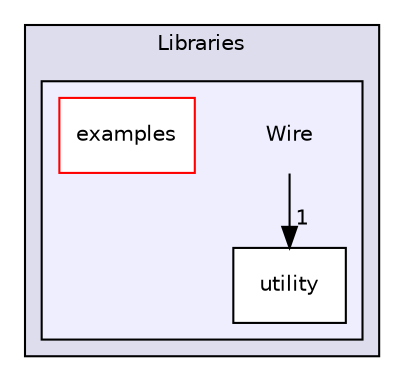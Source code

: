 digraph "Arduino/Libraries/Wire" {
  compound=true
  node [ fontsize="10", fontname="Helvetica"];
  edge [ labelfontsize="10", labelfontname="Helvetica"];
  subgraph clusterdir_7a9391ffd4e903eec356dfa807f43b8d {
    graph [ bgcolor="#ddddee", pencolor="black", label="Libraries" fontname="Helvetica", fontsize="10", URL="dir_7a9391ffd4e903eec356dfa807f43b8d.html"]
  subgraph clusterdir_1b0f1419218e07baff219bd9e7452645 {
    graph [ bgcolor="#eeeeff", pencolor="black", label="" URL="dir_1b0f1419218e07baff219bd9e7452645.html"];
    dir_1b0f1419218e07baff219bd9e7452645 [shape=plaintext label="Wire"];
    dir_645b4aab1957ceb4557ae254e9319172 [shape=box label="examples" color="red" fillcolor="white" style="filled" URL="dir_645b4aab1957ceb4557ae254e9319172.html"];
    dir_a9ff7abf0856ea6acaa7f60ab14453f3 [shape=box label="utility" color="black" fillcolor="white" style="filled" URL="dir_a9ff7abf0856ea6acaa7f60ab14453f3.html"];
  }
  }
  dir_1b0f1419218e07baff219bd9e7452645->dir_a9ff7abf0856ea6acaa7f60ab14453f3 [headlabel="1", labeldistance=1.5 headhref="dir_000043_000051.html"];
}
